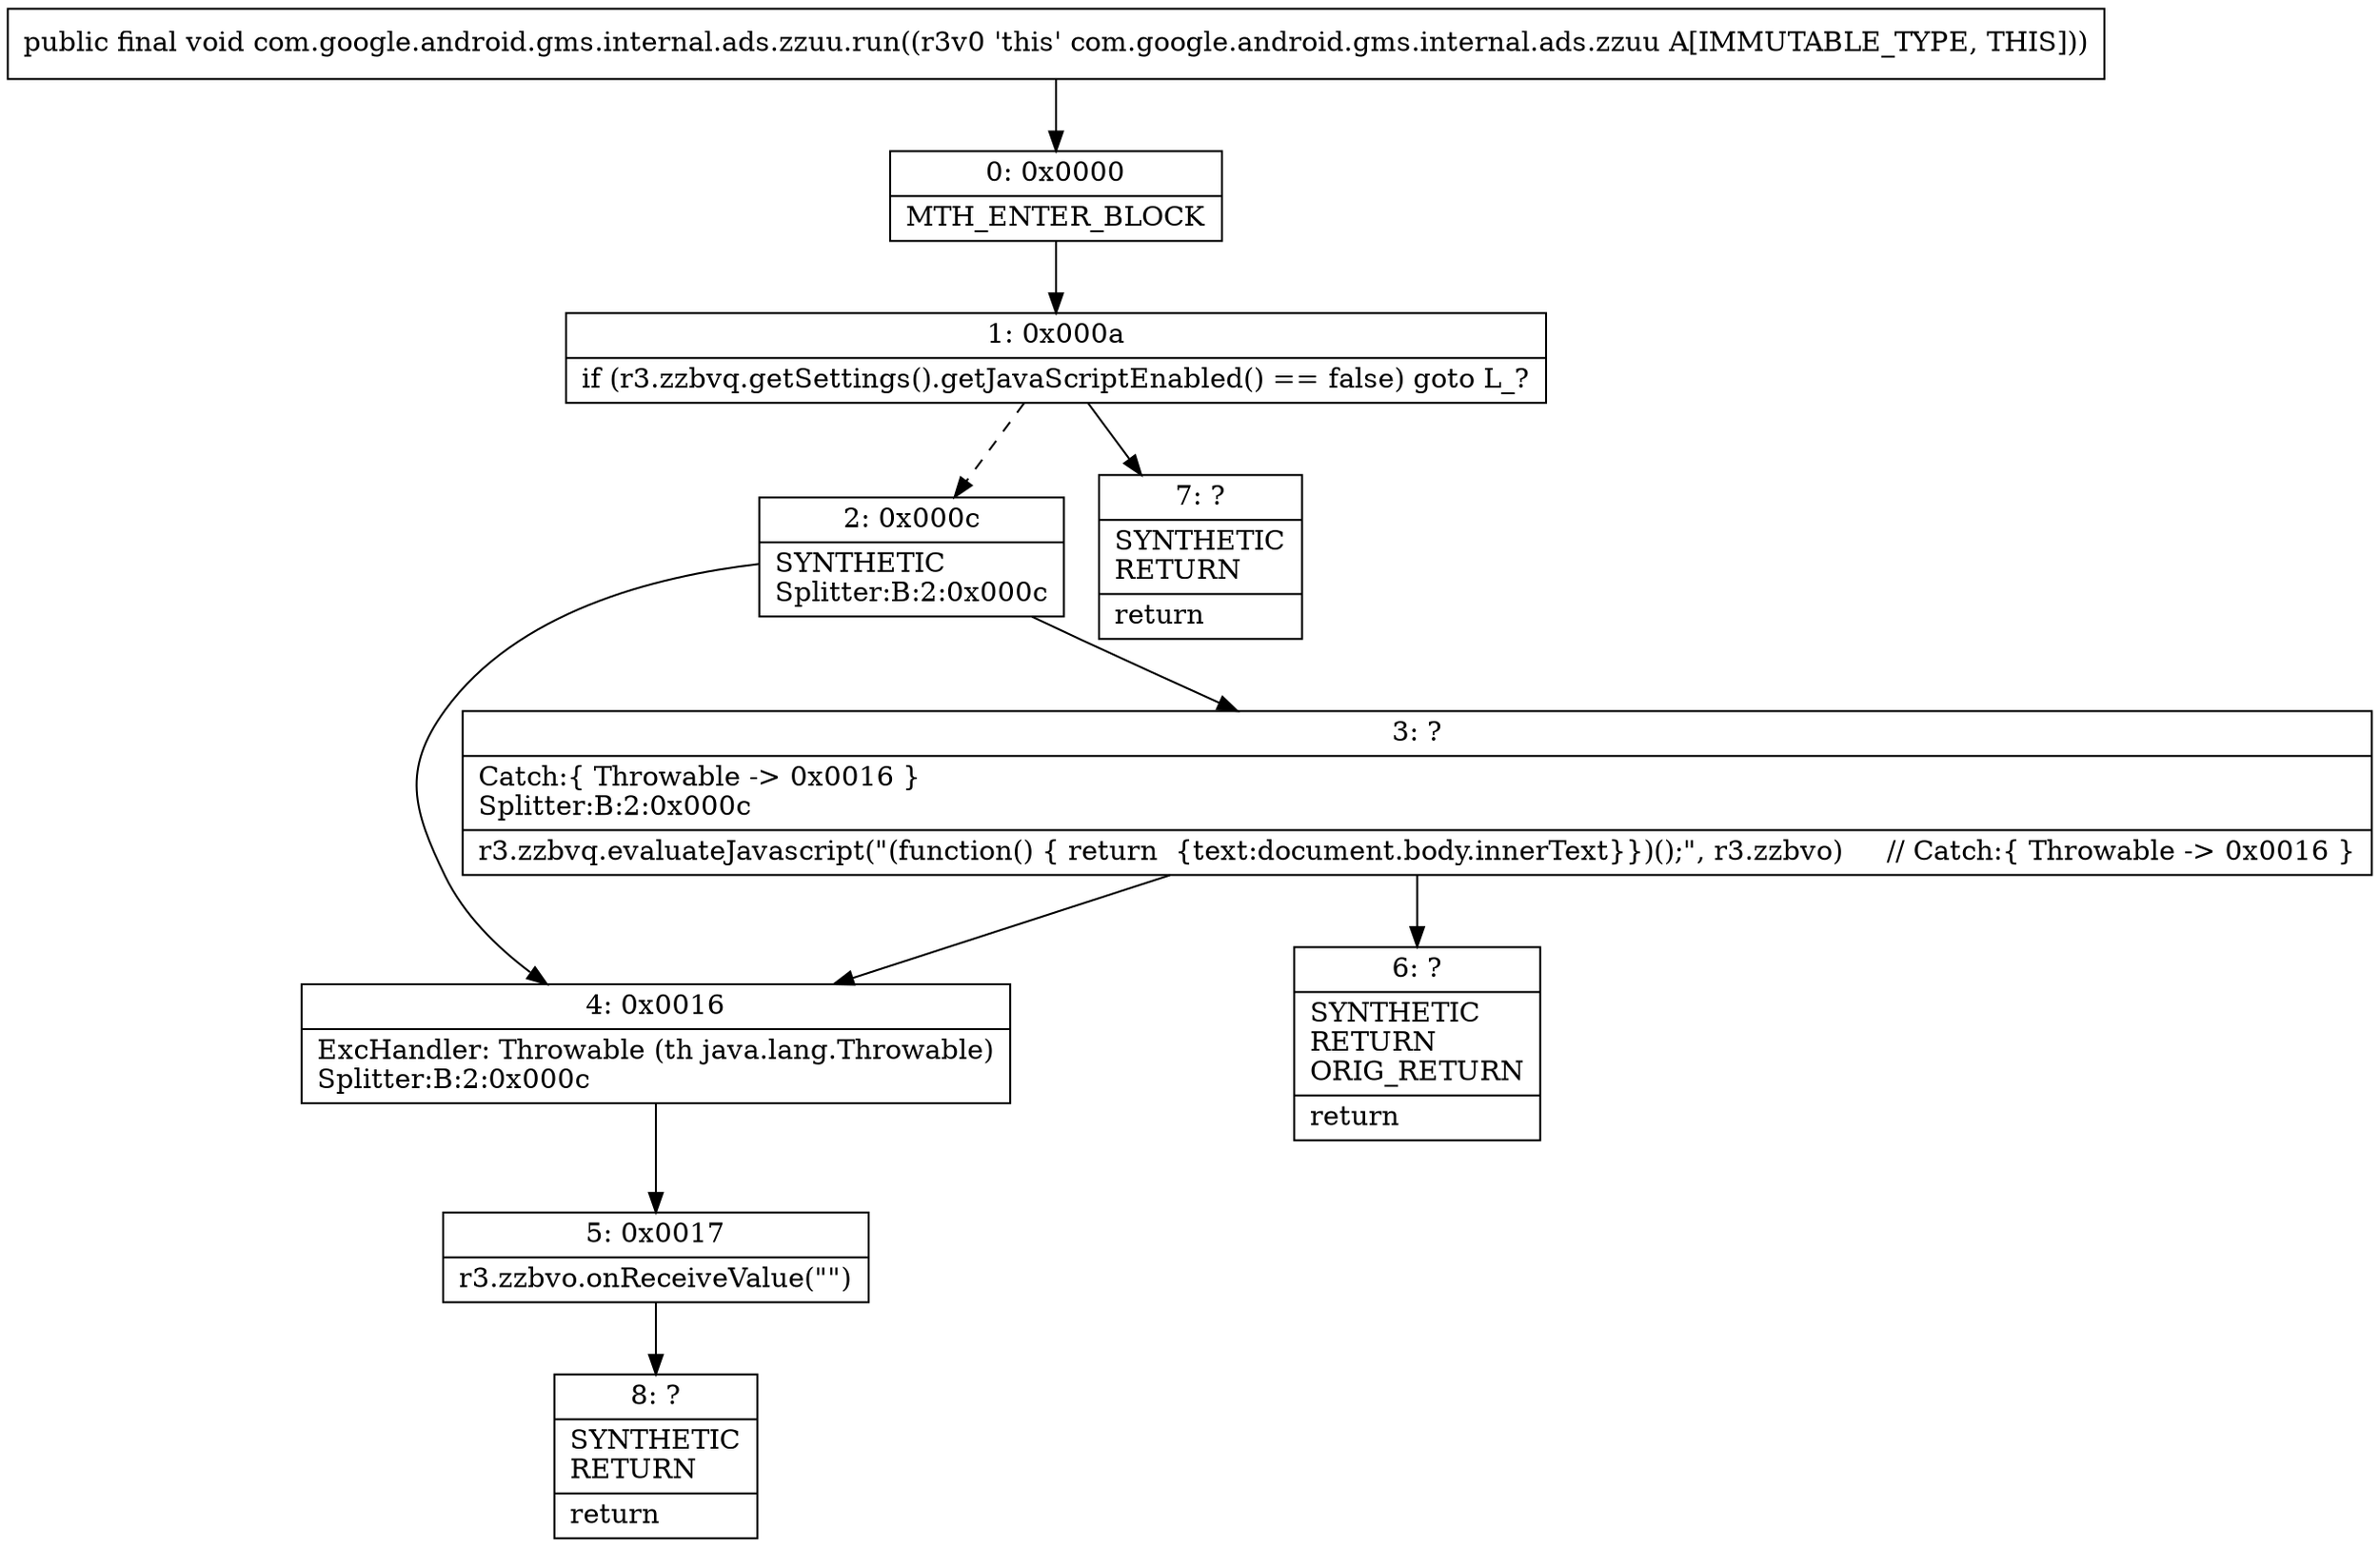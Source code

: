 digraph "CFG forcom.google.android.gms.internal.ads.zzuu.run()V" {
Node_0 [shape=record,label="{0\:\ 0x0000|MTH_ENTER_BLOCK\l}"];
Node_1 [shape=record,label="{1\:\ 0x000a|if (r3.zzbvq.getSettings().getJavaScriptEnabled() == false) goto L_?\l}"];
Node_2 [shape=record,label="{2\:\ 0x000c|SYNTHETIC\lSplitter:B:2:0x000c\l}"];
Node_3 [shape=record,label="{3\:\ ?|Catch:\{ Throwable \-\> 0x0016 \}\lSplitter:B:2:0x000c\l|r3.zzbvq.evaluateJavascript(\"(function() \{ return  \{text:document.body.innerText\}\})();\", r3.zzbvo)     \/\/ Catch:\{ Throwable \-\> 0x0016 \}\l}"];
Node_4 [shape=record,label="{4\:\ 0x0016|ExcHandler: Throwable (th java.lang.Throwable)\lSplitter:B:2:0x000c\l}"];
Node_5 [shape=record,label="{5\:\ 0x0017|r3.zzbvo.onReceiveValue(\"\")\l}"];
Node_6 [shape=record,label="{6\:\ ?|SYNTHETIC\lRETURN\lORIG_RETURN\l|return\l}"];
Node_7 [shape=record,label="{7\:\ ?|SYNTHETIC\lRETURN\l|return\l}"];
Node_8 [shape=record,label="{8\:\ ?|SYNTHETIC\lRETURN\l|return\l}"];
MethodNode[shape=record,label="{public final void com.google.android.gms.internal.ads.zzuu.run((r3v0 'this' com.google.android.gms.internal.ads.zzuu A[IMMUTABLE_TYPE, THIS])) }"];
MethodNode -> Node_0;
Node_0 -> Node_1;
Node_1 -> Node_2[style=dashed];
Node_1 -> Node_7;
Node_2 -> Node_3;
Node_2 -> Node_4;
Node_3 -> Node_4;
Node_3 -> Node_6;
Node_4 -> Node_5;
Node_5 -> Node_8;
}

